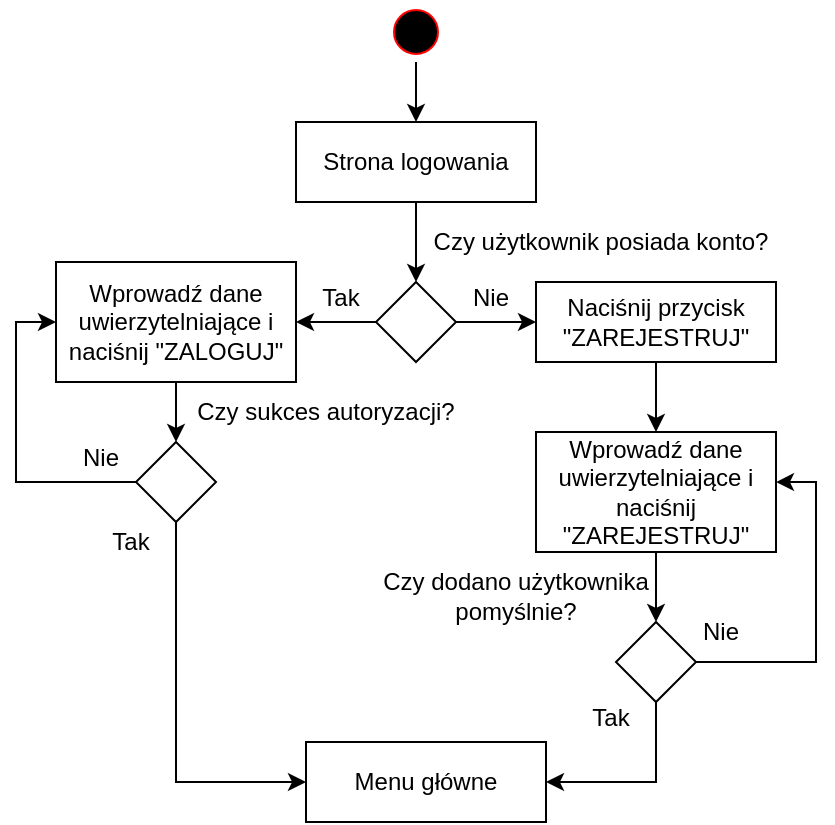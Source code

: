 <mxfile version="10.6.5" type="github"><diagram id="ixhzkA0UUOjYwvc5TlM8" name="Strona-1"><mxGraphModel dx="797" dy="437" grid="0" gridSize="10" guides="1" tooltips="1" connect="1" arrows="1" fold="1" page="1" pageScale="1" pageWidth="1169" pageHeight="827" math="0" shadow="0"><root><mxCell id="0"/><mxCell id="1" parent="0"/><mxCell id="0igt7yXmm_MvXyL6DDkx-12" style="edgeStyle=orthogonalEdgeStyle;rounded=0;orthogonalLoop=1;jettySize=auto;html=1;entryX=0.5;entryY=0;entryDx=0;entryDy=0;" parent="1" source="0igt7yXmm_MvXyL6DDkx-1" target="0igt7yXmm_MvXyL6DDkx-3" edge="1"><mxGeometry relative="1" as="geometry"/></mxCell><mxCell id="0igt7yXmm_MvXyL6DDkx-1" value="" style="ellipse;html=1;shape=startState;fillColor=#000000;strokeColor=#ff0000;" parent="1" vertex="1"><mxGeometry x="545" y="20" width="30" height="30" as="geometry"/></mxCell><mxCell id="L0thrCw0w6WkcSozio0n-1" style="edgeStyle=orthogonalEdgeStyle;rounded=0;orthogonalLoop=1;jettySize=auto;html=1;entryX=0.5;entryY=0;entryDx=0;entryDy=0;" edge="1" parent="1" source="0igt7yXmm_MvXyL6DDkx-3" target="0igt7yXmm_MvXyL6DDkx-4"><mxGeometry relative="1" as="geometry"/></mxCell><mxCell id="0igt7yXmm_MvXyL6DDkx-3" value="Strona logowania" style="rounded=0;whiteSpace=wrap;html=1;" parent="1" vertex="1"><mxGeometry x="500" y="80" width="120" height="40" as="geometry"/></mxCell><mxCell id="0igt7yXmm_MvXyL6DDkx-16" style="edgeStyle=orthogonalEdgeStyle;rounded=0;orthogonalLoop=1;jettySize=auto;html=1;entryX=0;entryY=0.5;entryDx=0;entryDy=0;" parent="1" source="0igt7yXmm_MvXyL6DDkx-4" target="0igt7yXmm_MvXyL6DDkx-15" edge="1"><mxGeometry relative="1" as="geometry"/></mxCell><mxCell id="0igt7yXmm_MvXyL6DDkx-18" style="edgeStyle=orthogonalEdgeStyle;rounded=0;orthogonalLoop=1;jettySize=auto;html=1;entryX=1;entryY=0.5;entryDx=0;entryDy=0;" parent="1" source="0igt7yXmm_MvXyL6DDkx-4" target="0igt7yXmm_MvXyL6DDkx-11" edge="1"><mxGeometry relative="1" as="geometry"/></mxCell><mxCell id="0igt7yXmm_MvXyL6DDkx-4" value="" style="rhombus;whiteSpace=wrap;html=1;" parent="1" vertex="1"><mxGeometry x="540" y="160" width="40" height="40" as="geometry"/></mxCell><mxCell id="0igt7yXmm_MvXyL6DDkx-9" value="Czy użytkownik posiada konto?" style="text;html=1;strokeColor=none;fillColor=none;align=center;verticalAlign=middle;whiteSpace=wrap;rounded=0;" parent="1" vertex="1"><mxGeometry x="565" y="125" width="175" height="30" as="geometry"/></mxCell><mxCell id="0igt7yXmm_MvXyL6DDkx-20" style="edgeStyle=orthogonalEdgeStyle;rounded=0;orthogonalLoop=1;jettySize=auto;html=1;entryX=0.5;entryY=0;entryDx=0;entryDy=0;" parent="1" source="0igt7yXmm_MvXyL6DDkx-11" target="0igt7yXmm_MvXyL6DDkx-19" edge="1"><mxGeometry relative="1" as="geometry"/></mxCell><mxCell id="0igt7yXmm_MvXyL6DDkx-11" value="Wprowadź dane uwierzytelniające i naciśnij &quot;ZALOGUJ&quot;" style="rounded=0;whiteSpace=wrap;html=1;" parent="1" vertex="1"><mxGeometry x="380" y="150" width="120" height="60" as="geometry"/></mxCell><mxCell id="0igt7yXmm_MvXyL6DDkx-14" value="Tak" style="text;html=1;strokeColor=none;fillColor=none;align=center;verticalAlign=middle;whiteSpace=wrap;rounded=0;" parent="1" vertex="1"><mxGeometry x="500" y="155" width="45" height="25" as="geometry"/></mxCell><mxCell id="0igt7yXmm_MvXyL6DDkx-29" style="edgeStyle=orthogonalEdgeStyle;rounded=0;orthogonalLoop=1;jettySize=auto;html=1;entryX=0.5;entryY=0;entryDx=0;entryDy=0;" parent="1" source="0igt7yXmm_MvXyL6DDkx-15" target="0igt7yXmm_MvXyL6DDkx-28" edge="1"><mxGeometry relative="1" as="geometry"/></mxCell><mxCell id="0igt7yXmm_MvXyL6DDkx-15" value="Naciśnij przycisk &quot;ZAREJESTRUJ&quot;" style="rounded=0;whiteSpace=wrap;html=1;" parent="1" vertex="1"><mxGeometry x="620" y="160" width="120" height="40" as="geometry"/></mxCell><mxCell id="0igt7yXmm_MvXyL6DDkx-17" value="Nie" style="text;html=1;strokeColor=none;fillColor=none;align=center;verticalAlign=middle;whiteSpace=wrap;rounded=0;" parent="1" vertex="1"><mxGeometry x="575" y="155" width="45" height="25" as="geometry"/></mxCell><mxCell id="0igt7yXmm_MvXyL6DDkx-22" style="edgeStyle=orthogonalEdgeStyle;rounded=0;orthogonalLoop=1;jettySize=auto;html=1;entryX=0;entryY=0.5;entryDx=0;entryDy=0;" parent="1" source="0igt7yXmm_MvXyL6DDkx-19" target="0igt7yXmm_MvXyL6DDkx-11" edge="1"><mxGeometry relative="1" as="geometry"><Array as="points"><mxPoint x="360" y="260"/><mxPoint x="360" y="180"/></Array></mxGeometry></mxCell><mxCell id="0igt7yXmm_MvXyL6DDkx-25" style="edgeStyle=orthogonalEdgeStyle;rounded=0;orthogonalLoop=1;jettySize=auto;html=1;entryX=0;entryY=0.5;entryDx=0;entryDy=0;" parent="1" source="0igt7yXmm_MvXyL6DDkx-19" target="0igt7yXmm_MvXyL6DDkx-24" edge="1"><mxGeometry relative="1" as="geometry"><Array as="points"><mxPoint x="440" y="410"/></Array></mxGeometry></mxCell><mxCell id="0igt7yXmm_MvXyL6DDkx-19" value="" style="rhombus;whiteSpace=wrap;html=1;" parent="1" vertex="1"><mxGeometry x="420" y="240" width="40" height="40" as="geometry"/></mxCell><mxCell id="0igt7yXmm_MvXyL6DDkx-21" value="Czy sukces autoryzacji?" style="text;html=1;strokeColor=none;fillColor=none;align=center;verticalAlign=middle;whiteSpace=wrap;rounded=0;" parent="1" vertex="1"><mxGeometry x="440" y="210" width="150" height="30" as="geometry"/></mxCell><mxCell id="0igt7yXmm_MvXyL6DDkx-24" value="Menu główne" style="rounded=0;whiteSpace=wrap;html=1;" parent="1" vertex="1"><mxGeometry x="505" y="390" width="120" height="40" as="geometry"/></mxCell><mxCell id="0igt7yXmm_MvXyL6DDkx-26" value="Tak" style="text;html=1;strokeColor=none;fillColor=none;align=center;verticalAlign=middle;whiteSpace=wrap;rounded=0;" parent="1" vertex="1"><mxGeometry x="395" y="277.5" width="45" height="25" as="geometry"/></mxCell><mxCell id="0igt7yXmm_MvXyL6DDkx-27" value="Nie" style="text;html=1;strokeColor=none;fillColor=none;align=center;verticalAlign=middle;whiteSpace=wrap;rounded=0;" parent="1" vertex="1"><mxGeometry x="380" y="235" width="45" height="25" as="geometry"/></mxCell><mxCell id="0igt7yXmm_MvXyL6DDkx-31" style="edgeStyle=orthogonalEdgeStyle;rounded=0;orthogonalLoop=1;jettySize=auto;html=1;entryX=0.5;entryY=0;entryDx=0;entryDy=0;" parent="1" source="0igt7yXmm_MvXyL6DDkx-28" target="0igt7yXmm_MvXyL6DDkx-30" edge="1"><mxGeometry relative="1" as="geometry"/></mxCell><mxCell id="0igt7yXmm_MvXyL6DDkx-28" value="Wprowadź dane uwierzytelniające i naciśnij &quot;ZAREJESTRUJ&quot;" style="rounded=0;whiteSpace=wrap;html=1;" parent="1" vertex="1"><mxGeometry x="620" y="235" width="120" height="60" as="geometry"/></mxCell><mxCell id="0igt7yXmm_MvXyL6DDkx-33" style="edgeStyle=orthogonalEdgeStyle;rounded=0;orthogonalLoop=1;jettySize=auto;html=1;entryX=1;entryY=0.5;entryDx=0;entryDy=0;" parent="1" source="0igt7yXmm_MvXyL6DDkx-30" target="0igt7yXmm_MvXyL6DDkx-24" edge="1"><mxGeometry relative="1" as="geometry"><Array as="points"><mxPoint x="680" y="410"/></Array></mxGeometry></mxCell><mxCell id="0igt7yXmm_MvXyL6DDkx-34" style="edgeStyle=orthogonalEdgeStyle;rounded=0;orthogonalLoop=1;jettySize=auto;html=1;entryX=1;entryY=0.417;entryDx=0;entryDy=0;entryPerimeter=0;" parent="1" source="0igt7yXmm_MvXyL6DDkx-30" target="0igt7yXmm_MvXyL6DDkx-28" edge="1"><mxGeometry relative="1" as="geometry"><Array as="points"><mxPoint x="760" y="350"/><mxPoint x="760" y="260"/></Array></mxGeometry></mxCell><mxCell id="0igt7yXmm_MvXyL6DDkx-30" value="" style="rhombus;whiteSpace=wrap;html=1;" parent="1" vertex="1"><mxGeometry x="660" y="330" width="40" height="40" as="geometry"/></mxCell><mxCell id="0igt7yXmm_MvXyL6DDkx-32" value="Czy dodano użytkownika pomyślnie?" style="text;html=1;strokeColor=none;fillColor=none;align=center;verticalAlign=middle;whiteSpace=wrap;rounded=0;" parent="1" vertex="1"><mxGeometry x="540" y="303" width="140" height="28" as="geometry"/></mxCell><mxCell id="0igt7yXmm_MvXyL6DDkx-35" value="Nie" style="text;html=1;strokeColor=none;fillColor=none;align=center;verticalAlign=middle;whiteSpace=wrap;rounded=0;" parent="1" vertex="1"><mxGeometry x="690" y="322.5" width="45" height="25" as="geometry"/></mxCell><mxCell id="0igt7yXmm_MvXyL6DDkx-36" value="Tak" style="text;html=1;strokeColor=none;fillColor=none;align=center;verticalAlign=middle;whiteSpace=wrap;rounded=0;" parent="1" vertex="1"><mxGeometry x="635" y="365" width="45" height="25" as="geometry"/></mxCell></root></mxGraphModel></diagram></mxfile>